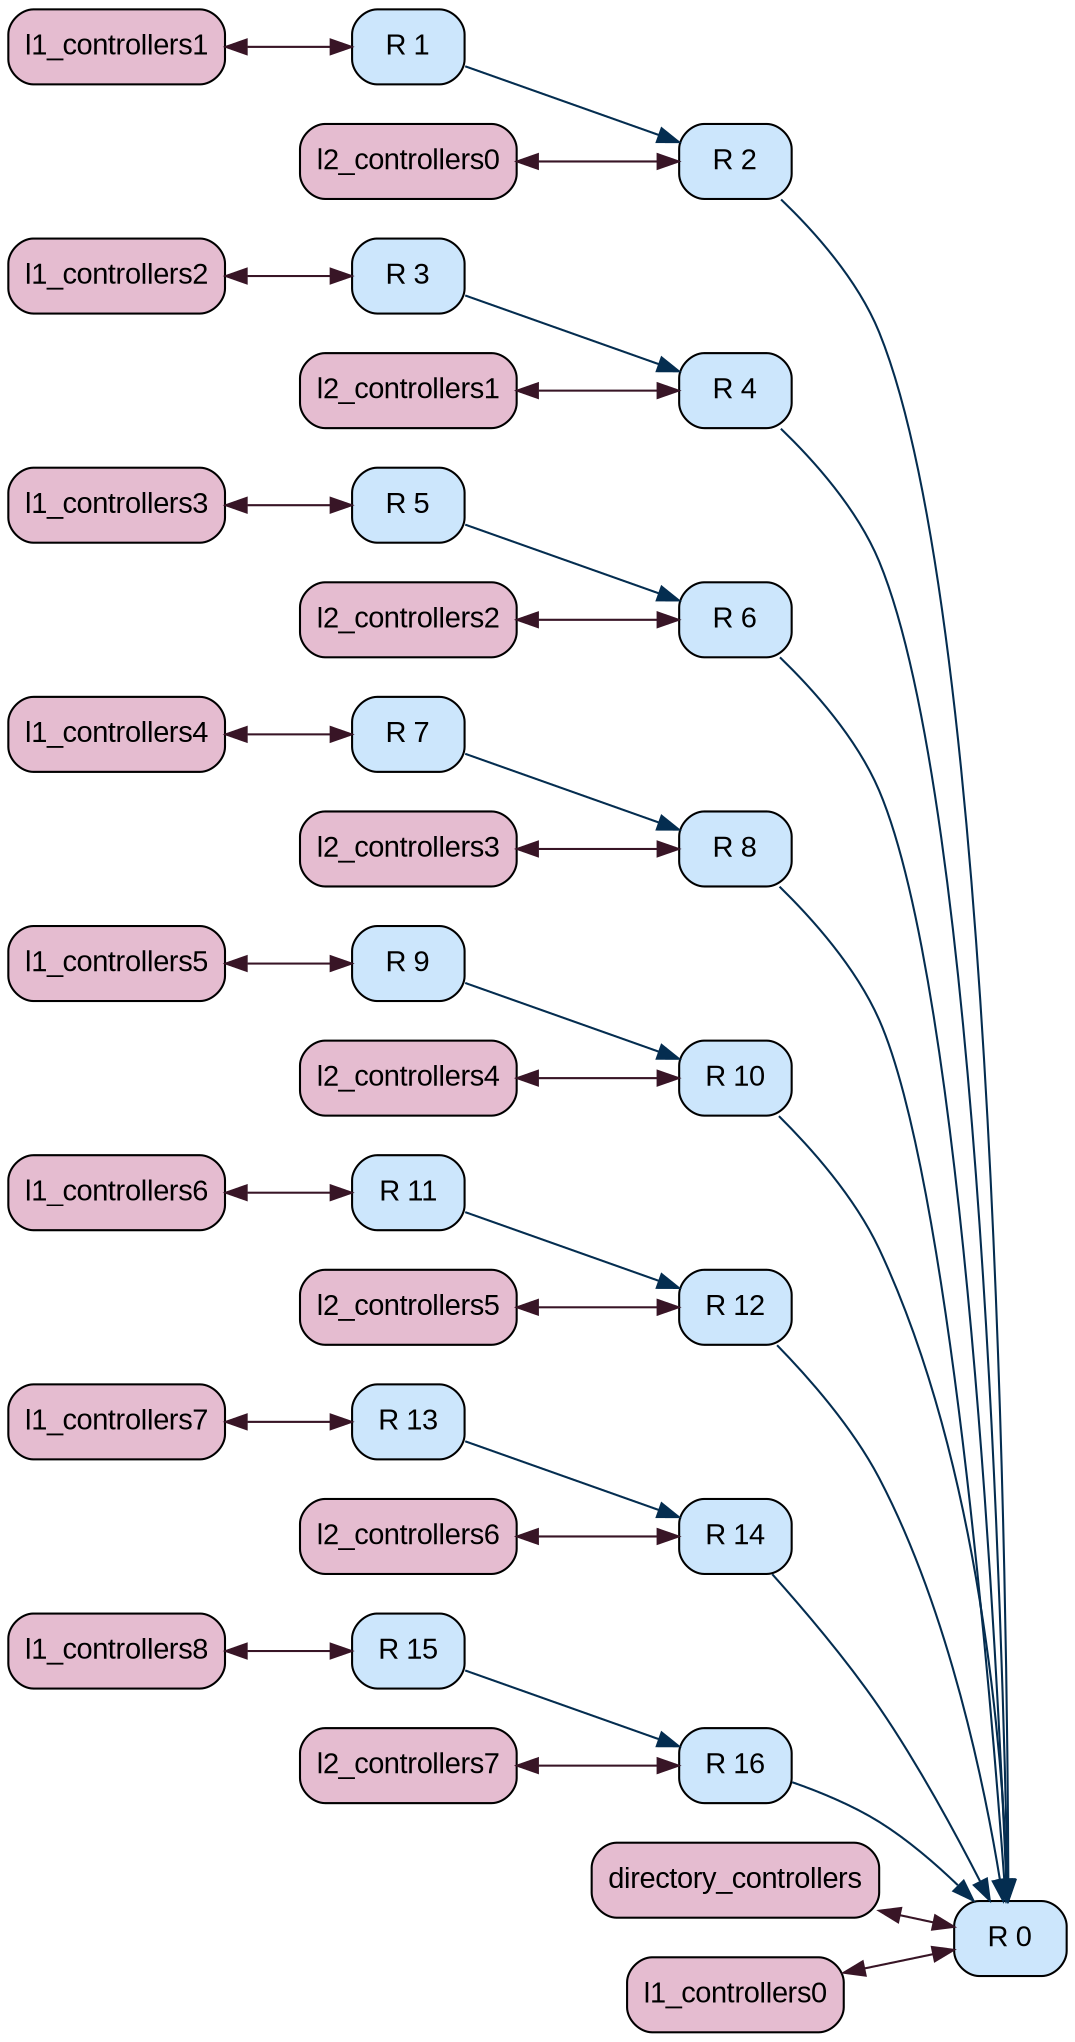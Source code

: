 graph G {
rankdir=LR;
"board.cache_hierarchy.ruby_system.network.xbar" [color="#000000", fillcolor="#cce6fc", fontcolor="#000000", fontname=Arial, fontsize=14, label="R 0", shape=Mrecord, style="rounded, filled"];
"board.cache_hierarchy.ruby_system.network.l1_switch_0" [color="#000000", fillcolor="#cce6fc", fontcolor="#000000", fontname=Arial, fontsize=14, label="R 1", shape=Mrecord, style="rounded, filled"];
"board.cache_hierarchy.ruby_system.network.l2_switch_0" [color="#000000", fillcolor="#cce6fc", fontcolor="#000000", fontname=Arial, fontsize=14, label="R 2", shape=Mrecord, style="rounded, filled"];
"board.cache_hierarchy.ruby_system.network.l1_switch_1" [color="#000000", fillcolor="#cce6fc", fontcolor="#000000", fontname=Arial, fontsize=14, label="R 3", shape=Mrecord, style="rounded, filled"];
"board.cache_hierarchy.ruby_system.network.l2_switch_1" [color="#000000", fillcolor="#cce6fc", fontcolor="#000000", fontname=Arial, fontsize=14, label="R 4", shape=Mrecord, style="rounded, filled"];
"board.cache_hierarchy.ruby_system.network.l1_switch_2" [color="#000000", fillcolor="#cce6fc", fontcolor="#000000", fontname=Arial, fontsize=14, label="R 5", shape=Mrecord, style="rounded, filled"];
"board.cache_hierarchy.ruby_system.network.l2_switch_2" [color="#000000", fillcolor="#cce6fc", fontcolor="#000000", fontname=Arial, fontsize=14, label="R 6", shape=Mrecord, style="rounded, filled"];
"board.cache_hierarchy.ruby_system.network.l1_switch_3" [color="#000000", fillcolor="#cce6fc", fontcolor="#000000", fontname=Arial, fontsize=14, label="R 7", shape=Mrecord, style="rounded, filled"];
"board.cache_hierarchy.ruby_system.network.l2_switch_3" [color="#000000", fillcolor="#cce6fc", fontcolor="#000000", fontname=Arial, fontsize=14, label="R 8", shape=Mrecord, style="rounded, filled"];
"board.cache_hierarchy.ruby_system.network.l1_switch_4" [color="#000000", fillcolor="#cce6fc", fontcolor="#000000", fontname=Arial, fontsize=14, label="R 9", shape=Mrecord, style="rounded, filled"];
"board.cache_hierarchy.ruby_system.network.l2_switch_4" [color="#000000", fillcolor="#cce6fc", fontcolor="#000000", fontname=Arial, fontsize=14, label="R 10", shape=Mrecord, style="rounded, filled"];
"board.cache_hierarchy.ruby_system.network.l1_switch_5" [color="#000000", fillcolor="#cce6fc", fontcolor="#000000", fontname=Arial, fontsize=14, label="R 11", shape=Mrecord, style="rounded, filled"];
"board.cache_hierarchy.ruby_system.network.l2_switch_5" [color="#000000", fillcolor="#cce6fc", fontcolor="#000000", fontname=Arial, fontsize=14, label="R 12", shape=Mrecord, style="rounded, filled"];
"board.cache_hierarchy.ruby_system.network.l1_switch_6" [color="#000000", fillcolor="#cce6fc", fontcolor="#000000", fontname=Arial, fontsize=14, label="R 13", shape=Mrecord, style="rounded, filled"];
"board.cache_hierarchy.ruby_system.network.l2_switch_6" [color="#000000", fillcolor="#cce6fc", fontcolor="#000000", fontname=Arial, fontsize=14, label="R 14", shape=Mrecord, style="rounded, filled"];
"board.cache_hierarchy.ruby_system.network.l1_switch_7" [color="#000000", fillcolor="#cce6fc", fontcolor="#000000", fontname=Arial, fontsize=14, label="R 15", shape=Mrecord, style="rounded, filled"];
"board.cache_hierarchy.ruby_system.network.l2_switch_7" [color="#000000", fillcolor="#cce6fc", fontcolor="#000000", fontname=Arial, fontsize=14, label="R 16", shape=Mrecord, style="rounded, filled"];
"board.cache_hierarchy.ruby_system.network.l1_switch_0" -- "board.cache_hierarchy.ruby_system.network.l2_switch_0"  [color="#042d50", dir=forward, weight=0.5];
"board.cache_hierarchy.ruby_system.network.l2_switch_0" -- "board.cache_hierarchy.ruby_system.network.xbar"  [color="#042d50", dir=forward, weight=0.5];
"board.cache_hierarchy.ruby_system.network.l1_switch_1" -- "board.cache_hierarchy.ruby_system.network.l2_switch_1"  [color="#042d50", dir=forward, weight=0.5];
"board.cache_hierarchy.ruby_system.network.l2_switch_1" -- "board.cache_hierarchy.ruby_system.network.xbar"  [color="#042d50", dir=forward, weight=0.5];
"board.cache_hierarchy.ruby_system.network.l1_switch_2" -- "board.cache_hierarchy.ruby_system.network.l2_switch_2"  [color="#042d50", dir=forward, weight=0.5];
"board.cache_hierarchy.ruby_system.network.l2_switch_2" -- "board.cache_hierarchy.ruby_system.network.xbar"  [color="#042d50", dir=forward, weight=0.5];
"board.cache_hierarchy.ruby_system.network.l1_switch_3" -- "board.cache_hierarchy.ruby_system.network.l2_switch_3"  [color="#042d50", dir=forward, weight=0.5];
"board.cache_hierarchy.ruby_system.network.l2_switch_3" -- "board.cache_hierarchy.ruby_system.network.xbar"  [color="#042d50", dir=forward, weight=0.5];
"board.cache_hierarchy.ruby_system.network.l1_switch_4" -- "board.cache_hierarchy.ruby_system.network.l2_switch_4"  [color="#042d50", dir=forward, weight=0.5];
"board.cache_hierarchy.ruby_system.network.l2_switch_4" -- "board.cache_hierarchy.ruby_system.network.xbar"  [color="#042d50", dir=forward, weight=0.5];
"board.cache_hierarchy.ruby_system.network.l1_switch_5" -- "board.cache_hierarchy.ruby_system.network.l2_switch_5"  [color="#042d50", dir=forward, weight=0.5];
"board.cache_hierarchy.ruby_system.network.l2_switch_5" -- "board.cache_hierarchy.ruby_system.network.xbar"  [color="#042d50", dir=forward, weight=0.5];
"board.cache_hierarchy.ruby_system.network.l1_switch_6" -- "board.cache_hierarchy.ruby_system.network.l2_switch_6"  [color="#042d50", dir=forward, weight=0.5];
"board.cache_hierarchy.ruby_system.network.l2_switch_6" -- "board.cache_hierarchy.ruby_system.network.xbar"  [color="#042d50", dir=forward, weight=0.5];
"board.cache_hierarchy.ruby_system.network.l1_switch_7" -- "board.cache_hierarchy.ruby_system.network.l2_switch_7"  [color="#042d50", dir=forward, weight=0.5];
"board.cache_hierarchy.ruby_system.network.l2_switch_7" -- "board.cache_hierarchy.ruby_system.network.xbar"  [color="#042d50", dir=forward, weight=0.5];
"board.cache_hierarchy.ruby_system.l1_controllers1" [color="#000000", fillcolor="#e5bcd0", fontcolor="#000000", fontname=Arial, fontsize=14, label=l1_controllers1, shape=Mrecord, style="rounded, filled"];
"board.cache_hierarchy.ruby_system.l1_controllers1" -- "board.cache_hierarchy.ruby_system.network.l1_switch_0"  [color="#381526", dir=both, weight=1.0];
"board.cache_hierarchy.ruby_system.l2_controllers0" [color="#000000", fillcolor="#e5bcd0", fontcolor="#000000", fontname=Arial, fontsize=14, label=l2_controllers0, shape=Mrecord, style="rounded, filled"];
"board.cache_hierarchy.ruby_system.l2_controllers0" -- "board.cache_hierarchy.ruby_system.network.l2_switch_0"  [color="#381526", dir=both, weight=1.0];
"board.cache_hierarchy.ruby_system.l1_controllers2" [color="#000000", fillcolor="#e5bcd0", fontcolor="#000000", fontname=Arial, fontsize=14, label=l1_controllers2, shape=Mrecord, style="rounded, filled"];
"board.cache_hierarchy.ruby_system.l1_controllers2" -- "board.cache_hierarchy.ruby_system.network.l1_switch_1"  [color="#381526", dir=both, weight=1.0];
"board.cache_hierarchy.ruby_system.l2_controllers1" [color="#000000", fillcolor="#e5bcd0", fontcolor="#000000", fontname=Arial, fontsize=14, label=l2_controllers1, shape=Mrecord, style="rounded, filled"];
"board.cache_hierarchy.ruby_system.l2_controllers1" -- "board.cache_hierarchy.ruby_system.network.l2_switch_1"  [color="#381526", dir=both, weight=1.0];
"board.cache_hierarchy.ruby_system.l1_controllers3" [color="#000000", fillcolor="#e5bcd0", fontcolor="#000000", fontname=Arial, fontsize=14, label=l1_controllers3, shape=Mrecord, style="rounded, filled"];
"board.cache_hierarchy.ruby_system.l1_controllers3" -- "board.cache_hierarchy.ruby_system.network.l1_switch_2"  [color="#381526", dir=both, weight=1.0];
"board.cache_hierarchy.ruby_system.l2_controllers2" [color="#000000", fillcolor="#e5bcd0", fontcolor="#000000", fontname=Arial, fontsize=14, label=l2_controllers2, shape=Mrecord, style="rounded, filled"];
"board.cache_hierarchy.ruby_system.l2_controllers2" -- "board.cache_hierarchy.ruby_system.network.l2_switch_2"  [color="#381526", dir=both, weight=1.0];
"board.cache_hierarchy.ruby_system.l1_controllers4" [color="#000000", fillcolor="#e5bcd0", fontcolor="#000000", fontname=Arial, fontsize=14, label=l1_controllers4, shape=Mrecord, style="rounded, filled"];
"board.cache_hierarchy.ruby_system.l1_controllers4" -- "board.cache_hierarchy.ruby_system.network.l1_switch_3"  [color="#381526", dir=both, weight=1.0];
"board.cache_hierarchy.ruby_system.l2_controllers3" [color="#000000", fillcolor="#e5bcd0", fontcolor="#000000", fontname=Arial, fontsize=14, label=l2_controllers3, shape=Mrecord, style="rounded, filled"];
"board.cache_hierarchy.ruby_system.l2_controllers3" -- "board.cache_hierarchy.ruby_system.network.l2_switch_3"  [color="#381526", dir=both, weight=1.0];
"board.cache_hierarchy.ruby_system.l1_controllers5" [color="#000000", fillcolor="#e5bcd0", fontcolor="#000000", fontname=Arial, fontsize=14, label=l1_controllers5, shape=Mrecord, style="rounded, filled"];
"board.cache_hierarchy.ruby_system.l1_controllers5" -- "board.cache_hierarchy.ruby_system.network.l1_switch_4"  [color="#381526", dir=both, weight=1.0];
"board.cache_hierarchy.ruby_system.l2_controllers4" [color="#000000", fillcolor="#e5bcd0", fontcolor="#000000", fontname=Arial, fontsize=14, label=l2_controllers4, shape=Mrecord, style="rounded, filled"];
"board.cache_hierarchy.ruby_system.l2_controllers4" -- "board.cache_hierarchy.ruby_system.network.l2_switch_4"  [color="#381526", dir=both, weight=1.0];
"board.cache_hierarchy.ruby_system.l1_controllers6" [color="#000000", fillcolor="#e5bcd0", fontcolor="#000000", fontname=Arial, fontsize=14, label=l1_controllers6, shape=Mrecord, style="rounded, filled"];
"board.cache_hierarchy.ruby_system.l1_controllers6" -- "board.cache_hierarchy.ruby_system.network.l1_switch_5"  [color="#381526", dir=both, weight=1.0];
"board.cache_hierarchy.ruby_system.l2_controllers5" [color="#000000", fillcolor="#e5bcd0", fontcolor="#000000", fontname=Arial, fontsize=14, label=l2_controllers5, shape=Mrecord, style="rounded, filled"];
"board.cache_hierarchy.ruby_system.l2_controllers5" -- "board.cache_hierarchy.ruby_system.network.l2_switch_5"  [color="#381526", dir=both, weight=1.0];
"board.cache_hierarchy.ruby_system.l1_controllers7" [color="#000000", fillcolor="#e5bcd0", fontcolor="#000000", fontname=Arial, fontsize=14, label=l1_controllers7, shape=Mrecord, style="rounded, filled"];
"board.cache_hierarchy.ruby_system.l1_controllers7" -- "board.cache_hierarchy.ruby_system.network.l1_switch_6"  [color="#381526", dir=both, weight=1.0];
"board.cache_hierarchy.ruby_system.l2_controllers6" [color="#000000", fillcolor="#e5bcd0", fontcolor="#000000", fontname=Arial, fontsize=14, label=l2_controllers6, shape=Mrecord, style="rounded, filled"];
"board.cache_hierarchy.ruby_system.l2_controllers6" -- "board.cache_hierarchy.ruby_system.network.l2_switch_6"  [color="#381526", dir=both, weight=1.0];
"board.cache_hierarchy.ruby_system.l1_controllers8" [color="#000000", fillcolor="#e5bcd0", fontcolor="#000000", fontname=Arial, fontsize=14, label=l1_controllers8, shape=Mrecord, style="rounded, filled"];
"board.cache_hierarchy.ruby_system.l1_controllers8" -- "board.cache_hierarchy.ruby_system.network.l1_switch_7"  [color="#381526", dir=both, weight=1.0];
"board.cache_hierarchy.ruby_system.l2_controllers7" [color="#000000", fillcolor="#e5bcd0", fontcolor="#000000", fontname=Arial, fontsize=14, label=l2_controllers7, shape=Mrecord, style="rounded, filled"];
"board.cache_hierarchy.ruby_system.l2_controllers7" -- "board.cache_hierarchy.ruby_system.network.l2_switch_7"  [color="#381526", dir=both, weight=1.0];
"board.cache_hierarchy.ruby_system.directory_controllers" [color="#000000", fillcolor="#e5bcd0", fontcolor="#000000", fontname=Arial, fontsize=14, label=directory_controllers, shape=Mrecord, style="rounded, filled"];
"board.cache_hierarchy.ruby_system.directory_controllers" -- "board.cache_hierarchy.ruby_system.network.xbar"  [color="#381526", dir=both, weight=1.0];
"board.cache_hierarchy.ruby_system.l1_controllers0" [color="#000000", fillcolor="#e5bcd0", fontcolor="#000000", fontname=Arial, fontsize=14, label=l1_controllers0, shape=Mrecord, style="rounded, filled"];
"board.cache_hierarchy.ruby_system.l1_controllers0" -- "board.cache_hierarchy.ruby_system.network.xbar"  [color="#381526", dir=both, weight=1.0];
}

